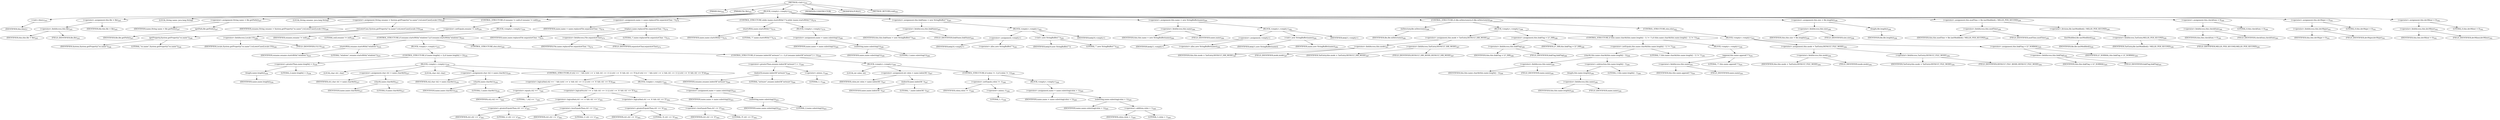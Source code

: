 digraph "&lt;init&gt;" {  
"455" [label = <(METHOD,&lt;init&gt;)<SUB>242</SUB>> ]
"33" [label = <(PARAM,this)<SUB>242</SUB>> ]
"456" [label = <(PARAM,File file)<SUB>242</SUB>> ]
"457" [label = <(BLOCK,&lt;empty&gt;,&lt;empty&gt;)<SUB>242</SUB>> ]
"458" [label = <(&lt;init&gt;,this();)<SUB>243</SUB>> ]
"32" [label = <(IDENTIFIER,this,this();)> ]
"459" [label = <(&lt;operator&gt;.assignment,this.file = file)<SUB>245</SUB>> ]
"460" [label = <(&lt;operator&gt;.fieldAccess,this.file)<SUB>245</SUB>> ]
"34" [label = <(IDENTIFIER,this,this.file = file)<SUB>245</SUB>> ]
"461" [label = <(FIELD_IDENTIFIER,file,file)<SUB>245</SUB>> ]
"462" [label = <(IDENTIFIER,file,this.file = file)<SUB>245</SUB>> ]
"463" [label = <(LOCAL,String name: java.lang.String)> ]
"464" [label = <(&lt;operator&gt;.assignment,String name = file.getPath())<SUB>247</SUB>> ]
"465" [label = <(IDENTIFIER,name,String name = file.getPath())<SUB>247</SUB>> ]
"466" [label = <(getPath,file.getPath())<SUB>247</SUB>> ]
"467" [label = <(IDENTIFIER,file,file.getPath())<SUB>247</SUB>> ]
"468" [label = <(LOCAL,String osname: java.lang.String)> ]
"469" [label = <(&lt;operator&gt;.assignment,String osname = System.getProperty(&quot;os.name&quot;).toLowerCase(Locale.US))<SUB>248</SUB>> ]
"470" [label = <(IDENTIFIER,osname,String osname = System.getProperty(&quot;os.name&quot;).toLowerCase(Locale.US))<SUB>248</SUB>> ]
"471" [label = <(toLowerCase,System.getProperty(&quot;os.name&quot;).toLowerCase(Locale.US))<SUB>248</SUB>> ]
"472" [label = <(getProperty,System.getProperty(&quot;os.name&quot;))<SUB>248</SUB>> ]
"473" [label = <(IDENTIFIER,System,System.getProperty(&quot;os.name&quot;))<SUB>248</SUB>> ]
"474" [label = <(LITERAL,&quot;os.name&quot;,System.getProperty(&quot;os.name&quot;))<SUB>248</SUB>> ]
"475" [label = <(&lt;operator&gt;.fieldAccess,Locale.US)<SUB>248</SUB>> ]
"476" [label = <(IDENTIFIER,Locale,System.getProperty(&quot;os.name&quot;).toLowerCase(Locale.US))<SUB>248</SUB>> ]
"477" [label = <(FIELD_IDENTIFIER,US,US)<SUB>248</SUB>> ]
"478" [label = <(CONTROL_STRUCTURE,if (osname != null),if (osname != null))<SUB>250</SUB>> ]
"479" [label = <(&lt;operator&gt;.notEquals,osname != null)<SUB>250</SUB>> ]
"480" [label = <(IDENTIFIER,osname,osname != null)<SUB>250</SUB>> ]
"481" [label = <(LITERAL,null,osname != null)<SUB>250</SUB>> ]
"482" [label = <(BLOCK,&lt;empty&gt;,&lt;empty&gt;)<SUB>250</SUB>> ]
"483" [label = <(CONTROL_STRUCTURE,if (osname.startsWith(&quot;windows&quot;)),if (osname.startsWith(&quot;windows&quot;)))<SUB>255</SUB>> ]
"484" [label = <(startsWith,osname.startsWith(&quot;windows&quot;))<SUB>255</SUB>> ]
"485" [label = <(IDENTIFIER,osname,osname.startsWith(&quot;windows&quot;))<SUB>255</SUB>> ]
"486" [label = <(LITERAL,&quot;windows&quot;,osname.startsWith(&quot;windows&quot;))<SUB>255</SUB>> ]
"487" [label = <(BLOCK,&lt;empty&gt;,&lt;empty&gt;)<SUB>255</SUB>> ]
"488" [label = <(CONTROL_STRUCTURE,if (name.length() &gt; 2),if (name.length() &gt; 2))<SUB>256</SUB>> ]
"489" [label = <(&lt;operator&gt;.greaterThan,name.length() &gt; 2)<SUB>256</SUB>> ]
"490" [label = <(length,name.length())<SUB>256</SUB>> ]
"491" [label = <(IDENTIFIER,name,name.length())<SUB>256</SUB>> ]
"492" [label = <(LITERAL,2,name.length() &gt; 2)<SUB>256</SUB>> ]
"493" [label = <(BLOCK,&lt;empty&gt;,&lt;empty&gt;)<SUB>256</SUB>> ]
"494" [label = <(LOCAL,char ch1: char)> ]
"495" [label = <(&lt;operator&gt;.assignment,char ch1 = name.charAt(0))<SUB>257</SUB>> ]
"496" [label = <(IDENTIFIER,ch1,char ch1 = name.charAt(0))<SUB>257</SUB>> ]
"497" [label = <(charAt,name.charAt(0))<SUB>257</SUB>> ]
"498" [label = <(IDENTIFIER,name,name.charAt(0))<SUB>257</SUB>> ]
"499" [label = <(LITERAL,0,name.charAt(0))<SUB>257</SUB>> ]
"500" [label = <(LOCAL,char ch2: char)> ]
"501" [label = <(&lt;operator&gt;.assignment,char ch2 = name.charAt(1))<SUB>258</SUB>> ]
"502" [label = <(IDENTIFIER,ch2,char ch2 = name.charAt(1))<SUB>258</SUB>> ]
"503" [label = <(charAt,name.charAt(1))<SUB>258</SUB>> ]
"504" [label = <(IDENTIFIER,name,name.charAt(1))<SUB>258</SUB>> ]
"505" [label = <(LITERAL,1,name.charAt(1))<SUB>258</SUB>> ]
"506" [label = <(CONTROL_STRUCTURE,if (ch2 == ':' &amp;&amp; ((ch1 &gt;= 'a' &amp;&amp; ch1 &lt;= 'z') || (ch1 &gt;= 'A' &amp;&amp; ch1 &lt;= 'Z'))),if (ch2 == ':' &amp;&amp; ((ch1 &gt;= 'a' &amp;&amp; ch1 &lt;= 'z') || (ch1 &gt;= 'A' &amp;&amp; ch1 &lt;= 'Z'))))<SUB>260</SUB>> ]
"507" [label = <(&lt;operator&gt;.logicalAnd,ch2 == ':' &amp;&amp; ((ch1 &gt;= 'a' &amp;&amp; ch1 &lt;= 'z') || (ch1 &gt;= 'A' &amp;&amp; ch1 &lt;= 'Z')))<SUB>260</SUB>> ]
"508" [label = <(&lt;operator&gt;.equals,ch2 == ':')<SUB>260</SUB>> ]
"509" [label = <(IDENTIFIER,ch2,ch2 == ':')<SUB>260</SUB>> ]
"510" [label = <(LITERAL,':',ch2 == ':')<SUB>260</SUB>> ]
"511" [label = <(&lt;operator&gt;.logicalOr,(ch1 &gt;= 'a' &amp;&amp; ch1 &lt;= 'z') || (ch1 &gt;= 'A' &amp;&amp; ch1 &lt;= 'Z'))<SUB>261</SUB>> ]
"512" [label = <(&lt;operator&gt;.logicalAnd,ch1 &gt;= 'a' &amp;&amp; ch1 &lt;= 'z')<SUB>261</SUB>> ]
"513" [label = <(&lt;operator&gt;.greaterEqualsThan,ch1 &gt;= 'a')<SUB>261</SUB>> ]
"514" [label = <(IDENTIFIER,ch1,ch1 &gt;= 'a')<SUB>261</SUB>> ]
"515" [label = <(LITERAL,'a',ch1 &gt;= 'a')<SUB>261</SUB>> ]
"516" [label = <(&lt;operator&gt;.lessEqualsThan,ch1 &lt;= 'z')<SUB>261</SUB>> ]
"517" [label = <(IDENTIFIER,ch1,ch1 &lt;= 'z')<SUB>261</SUB>> ]
"518" [label = <(LITERAL,'z',ch1 &lt;= 'z')<SUB>261</SUB>> ]
"519" [label = <(&lt;operator&gt;.logicalAnd,ch1 &gt;= 'A' &amp;&amp; ch1 &lt;= 'Z')<SUB>262</SUB>> ]
"520" [label = <(&lt;operator&gt;.greaterEqualsThan,ch1 &gt;= 'A')<SUB>262</SUB>> ]
"521" [label = <(IDENTIFIER,ch1,ch1 &gt;= 'A')<SUB>262</SUB>> ]
"522" [label = <(LITERAL,'A',ch1 &gt;= 'A')<SUB>262</SUB>> ]
"523" [label = <(&lt;operator&gt;.lessEqualsThan,ch1 &lt;= 'Z')<SUB>262</SUB>> ]
"524" [label = <(IDENTIFIER,ch1,ch1 &lt;= 'Z')<SUB>262</SUB>> ]
"525" [label = <(LITERAL,'Z',ch1 &lt;= 'Z')<SUB>262</SUB>> ]
"526" [label = <(BLOCK,&lt;empty&gt;,&lt;empty&gt;)<SUB>262</SUB>> ]
"527" [label = <(&lt;operator&gt;.assignment,name = name.substring(2))<SUB>263</SUB>> ]
"528" [label = <(IDENTIFIER,name,name = name.substring(2))<SUB>263</SUB>> ]
"529" [label = <(substring,name.substring(2))<SUB>263</SUB>> ]
"530" [label = <(IDENTIFIER,name,name.substring(2))<SUB>263</SUB>> ]
"531" [label = <(LITERAL,2,name.substring(2))<SUB>263</SUB>> ]
"532" [label = <(CONTROL_STRUCTURE,else,else)<SUB>266</SUB>> ]
"533" [label = <(CONTROL_STRUCTURE,if (osname.indexOf(&quot;netware&quot;) &gt; -1),if (osname.indexOf(&quot;netware&quot;) &gt; -1))<SUB>266</SUB>> ]
"534" [label = <(&lt;operator&gt;.greaterThan,osname.indexOf(&quot;netware&quot;) &gt; -1)<SUB>266</SUB>> ]
"535" [label = <(indexOf,osname.indexOf(&quot;netware&quot;))<SUB>266</SUB>> ]
"536" [label = <(IDENTIFIER,osname,osname.indexOf(&quot;netware&quot;))<SUB>266</SUB>> ]
"537" [label = <(LITERAL,&quot;netware&quot;,osname.indexOf(&quot;netware&quot;))<SUB>266</SUB>> ]
"538" [label = <(&lt;operator&gt;.minus,-1)<SUB>266</SUB>> ]
"539" [label = <(LITERAL,1,-1)<SUB>266</SUB>> ]
"540" [label = <(BLOCK,&lt;empty&gt;,&lt;empty&gt;)<SUB>266</SUB>> ]
"541" [label = <(LOCAL,int colon: int)> ]
"542" [label = <(&lt;operator&gt;.assignment,int colon = name.indexOf(':'))<SUB>267</SUB>> ]
"543" [label = <(IDENTIFIER,colon,int colon = name.indexOf(':'))<SUB>267</SUB>> ]
"544" [label = <(indexOf,name.indexOf(':'))<SUB>267</SUB>> ]
"545" [label = <(IDENTIFIER,name,name.indexOf(':'))<SUB>267</SUB>> ]
"546" [label = <(LITERAL,':',name.indexOf(':'))<SUB>267</SUB>> ]
"547" [label = <(CONTROL_STRUCTURE,if (colon != -1),if (colon != -1))<SUB>268</SUB>> ]
"548" [label = <(&lt;operator&gt;.notEquals,colon != -1)<SUB>268</SUB>> ]
"549" [label = <(IDENTIFIER,colon,colon != -1)<SUB>268</SUB>> ]
"550" [label = <(&lt;operator&gt;.minus,-1)<SUB>268</SUB>> ]
"551" [label = <(LITERAL,1,-1)<SUB>268</SUB>> ]
"552" [label = <(BLOCK,&lt;empty&gt;,&lt;empty&gt;)<SUB>268</SUB>> ]
"553" [label = <(&lt;operator&gt;.assignment,name = name.substring(colon + 1))<SUB>269</SUB>> ]
"554" [label = <(IDENTIFIER,name,name = name.substring(colon + 1))<SUB>269</SUB>> ]
"555" [label = <(substring,name.substring(colon + 1))<SUB>269</SUB>> ]
"556" [label = <(IDENTIFIER,name,name.substring(colon + 1))<SUB>269</SUB>> ]
"557" [label = <(&lt;operator&gt;.addition,colon + 1)<SUB>269</SUB>> ]
"558" [label = <(IDENTIFIER,colon,colon + 1)<SUB>269</SUB>> ]
"559" [label = <(LITERAL,1,colon + 1)<SUB>269</SUB>> ]
"560" [label = <(&lt;operator&gt;.assignment,name = name.replace(File.separatorChar, '/'))<SUB>274</SUB>> ]
"561" [label = <(IDENTIFIER,name,name = name.replace(File.separatorChar, '/'))<SUB>274</SUB>> ]
"562" [label = <(replace,name.replace(File.separatorChar, '/'))<SUB>274</SUB>> ]
"563" [label = <(IDENTIFIER,name,name.replace(File.separatorChar, '/'))<SUB>274</SUB>> ]
"564" [label = <(&lt;operator&gt;.fieldAccess,File.separatorChar)<SUB>274</SUB>> ]
"565" [label = <(IDENTIFIER,File,name.replace(File.separatorChar, '/'))<SUB>274</SUB>> ]
"566" [label = <(FIELD_IDENTIFIER,separatorChar,separatorChar)<SUB>274</SUB>> ]
"567" [label = <(LITERAL,'/',name.replace(File.separatorChar, '/'))<SUB>274</SUB>> ]
"568" [label = <(CONTROL_STRUCTURE,while (name.startsWith(&quot;/&quot;)),while (name.startsWith(&quot;/&quot;)))<SUB>279</SUB>> ]
"569" [label = <(startsWith,name.startsWith(&quot;/&quot;))<SUB>279</SUB>> ]
"570" [label = <(IDENTIFIER,name,name.startsWith(&quot;/&quot;))<SUB>279</SUB>> ]
"571" [label = <(LITERAL,&quot;/&quot;,name.startsWith(&quot;/&quot;))<SUB>279</SUB>> ]
"572" [label = <(BLOCK,&lt;empty&gt;,&lt;empty&gt;)<SUB>279</SUB>> ]
"573" [label = <(&lt;operator&gt;.assignment,name = name.substring(1))<SUB>280</SUB>> ]
"574" [label = <(IDENTIFIER,name,name = name.substring(1))<SUB>280</SUB>> ]
"575" [label = <(substring,name.substring(1))<SUB>280</SUB>> ]
"576" [label = <(IDENTIFIER,name,name.substring(1))<SUB>280</SUB>> ]
"577" [label = <(LITERAL,1,name.substring(1))<SUB>280</SUB>> ]
"578" [label = <(&lt;operator&gt;.assignment,this.linkName = new StringBuffer(&quot;&quot;))<SUB>283</SUB>> ]
"579" [label = <(&lt;operator&gt;.fieldAccess,this.linkName)<SUB>283</SUB>> ]
"35" [label = <(IDENTIFIER,this,this.linkName = new StringBuffer(&quot;&quot;))<SUB>283</SUB>> ]
"580" [label = <(FIELD_IDENTIFIER,linkName,linkName)<SUB>283</SUB>> ]
"581" [label = <(BLOCK,&lt;empty&gt;,&lt;empty&gt;)<SUB>283</SUB>> ]
"582" [label = <(&lt;operator&gt;.assignment,&lt;empty&gt;)> ]
"583" [label = <(IDENTIFIER,$obj10,&lt;empty&gt;)> ]
"584" [label = <(&lt;operator&gt;.alloc,new StringBuffer(&quot;&quot;))<SUB>283</SUB>> ]
"585" [label = <(&lt;init&gt;,new StringBuffer(&quot;&quot;))<SUB>283</SUB>> ]
"586" [label = <(IDENTIFIER,$obj10,new StringBuffer(&quot;&quot;))> ]
"587" [label = <(LITERAL,&quot;&quot;,new StringBuffer(&quot;&quot;))<SUB>283</SUB>> ]
"588" [label = <(IDENTIFIER,$obj10,&lt;empty&gt;)> ]
"589" [label = <(&lt;operator&gt;.assignment,this.name = new StringBuffer(name))<SUB>284</SUB>> ]
"590" [label = <(&lt;operator&gt;.fieldAccess,this.name)<SUB>284</SUB>> ]
"36" [label = <(IDENTIFIER,this,this.name = new StringBuffer(name))<SUB>284</SUB>> ]
"591" [label = <(FIELD_IDENTIFIER,name,name)<SUB>284</SUB>> ]
"592" [label = <(BLOCK,&lt;empty&gt;,&lt;empty&gt;)<SUB>284</SUB>> ]
"593" [label = <(&lt;operator&gt;.assignment,&lt;empty&gt;)> ]
"594" [label = <(IDENTIFIER,$obj11,&lt;empty&gt;)> ]
"595" [label = <(&lt;operator&gt;.alloc,new StringBuffer(name))<SUB>284</SUB>> ]
"596" [label = <(&lt;init&gt;,new StringBuffer(name))<SUB>284</SUB>> ]
"597" [label = <(IDENTIFIER,$obj11,new StringBuffer(name))> ]
"598" [label = <(IDENTIFIER,name,new StringBuffer(name))<SUB>284</SUB>> ]
"599" [label = <(IDENTIFIER,$obj11,&lt;empty&gt;)> ]
"600" [label = <(CONTROL_STRUCTURE,if (file.isDirectory()),if (file.isDirectory()))<SUB>286</SUB>> ]
"601" [label = <(isDirectory,file.isDirectory())<SUB>286</SUB>> ]
"602" [label = <(IDENTIFIER,file,file.isDirectory())<SUB>286</SUB>> ]
"603" [label = <(BLOCK,&lt;empty&gt;,&lt;empty&gt;)<SUB>286</SUB>> ]
"604" [label = <(&lt;operator&gt;.assignment,this.mode = TarEntry.DEFAULT_DIR_MODE)<SUB>287</SUB>> ]
"605" [label = <(&lt;operator&gt;.fieldAccess,this.mode)<SUB>287</SUB>> ]
"37" [label = <(IDENTIFIER,this,this.mode = TarEntry.DEFAULT_DIR_MODE)<SUB>287</SUB>> ]
"606" [label = <(FIELD_IDENTIFIER,mode,mode)<SUB>287</SUB>> ]
"607" [label = <(&lt;operator&gt;.fieldAccess,TarEntry.DEFAULT_DIR_MODE)<SUB>287</SUB>> ]
"608" [label = <(IDENTIFIER,TarEntry,this.mode = TarEntry.DEFAULT_DIR_MODE)<SUB>287</SUB>> ]
"609" [label = <(FIELD_IDENTIFIER,DEFAULT_DIR_MODE,DEFAULT_DIR_MODE)<SUB>287</SUB>> ]
"610" [label = <(&lt;operator&gt;.assignment,this.linkFlag = LF_DIR)<SUB>288</SUB>> ]
"611" [label = <(&lt;operator&gt;.fieldAccess,this.linkFlag)<SUB>288</SUB>> ]
"38" [label = <(IDENTIFIER,this,this.linkFlag = LF_DIR)<SUB>288</SUB>> ]
"612" [label = <(FIELD_IDENTIFIER,linkFlag,linkFlag)<SUB>288</SUB>> ]
"613" [label = <(IDENTIFIER,LF_DIR,this.linkFlag = LF_DIR)<SUB>288</SUB>> ]
"614" [label = <(CONTROL_STRUCTURE,if (this.name.charAt(this.name.length() - 1) != '/'),if (this.name.charAt(this.name.length() - 1) != '/'))<SUB>290</SUB>> ]
"615" [label = <(&lt;operator&gt;.notEquals,this.name.charAt(this.name.length() - 1) != '/')<SUB>290</SUB>> ]
"616" [label = <(charAt,this.name.charAt(this.name.length() - 1))<SUB>290</SUB>> ]
"617" [label = <(&lt;operator&gt;.fieldAccess,this.name)<SUB>290</SUB>> ]
"40" [label = <(IDENTIFIER,this,this.name.charAt(this.name.length() - 1))<SUB>290</SUB>> ]
"618" [label = <(FIELD_IDENTIFIER,name,name)<SUB>290</SUB>> ]
"619" [label = <(&lt;operator&gt;.subtraction,this.name.length() - 1)<SUB>290</SUB>> ]
"620" [label = <(length,this.name.length())<SUB>290</SUB>> ]
"621" [label = <(&lt;operator&gt;.fieldAccess,this.name)<SUB>290</SUB>> ]
"39" [label = <(IDENTIFIER,this,this.name.length())<SUB>290</SUB>> ]
"622" [label = <(FIELD_IDENTIFIER,name,name)<SUB>290</SUB>> ]
"623" [label = <(LITERAL,1,this.name.length() - 1)<SUB>290</SUB>> ]
"624" [label = <(LITERAL,'/',this.name.charAt(this.name.length() - 1) != '/')<SUB>290</SUB>> ]
"625" [label = <(BLOCK,&lt;empty&gt;,&lt;empty&gt;)<SUB>290</SUB>> ]
"626" [label = <(append,this.name.append(&quot;/&quot;))<SUB>291</SUB>> ]
"627" [label = <(&lt;operator&gt;.fieldAccess,this.name)<SUB>291</SUB>> ]
"41" [label = <(IDENTIFIER,this,this.name.append(&quot;/&quot;))<SUB>291</SUB>> ]
"628" [label = <(FIELD_IDENTIFIER,name,name)<SUB>291</SUB>> ]
"629" [label = <(LITERAL,&quot;/&quot;,this.name.append(&quot;/&quot;))<SUB>291</SUB>> ]
"630" [label = <(CONTROL_STRUCTURE,else,else)<SUB>293</SUB>> ]
"631" [label = <(BLOCK,&lt;empty&gt;,&lt;empty&gt;)<SUB>293</SUB>> ]
"632" [label = <(&lt;operator&gt;.assignment,this.mode = TarEntry.DEFAULT_FILE_MODE)<SUB>294</SUB>> ]
"633" [label = <(&lt;operator&gt;.fieldAccess,this.mode)<SUB>294</SUB>> ]
"42" [label = <(IDENTIFIER,this,this.mode = TarEntry.DEFAULT_FILE_MODE)<SUB>294</SUB>> ]
"634" [label = <(FIELD_IDENTIFIER,mode,mode)<SUB>294</SUB>> ]
"635" [label = <(&lt;operator&gt;.fieldAccess,TarEntry.DEFAULT_FILE_MODE)<SUB>294</SUB>> ]
"636" [label = <(IDENTIFIER,TarEntry,this.mode = TarEntry.DEFAULT_FILE_MODE)<SUB>294</SUB>> ]
"637" [label = <(FIELD_IDENTIFIER,DEFAULT_FILE_MODE,DEFAULT_FILE_MODE)<SUB>294</SUB>> ]
"638" [label = <(&lt;operator&gt;.assignment,this.linkFlag = LF_NORMAL)<SUB>295</SUB>> ]
"639" [label = <(&lt;operator&gt;.fieldAccess,this.linkFlag)<SUB>295</SUB>> ]
"43" [label = <(IDENTIFIER,this,this.linkFlag = LF_NORMAL)<SUB>295</SUB>> ]
"640" [label = <(FIELD_IDENTIFIER,linkFlag,linkFlag)<SUB>295</SUB>> ]
"641" [label = <(IDENTIFIER,LF_NORMAL,this.linkFlag = LF_NORMAL)<SUB>295</SUB>> ]
"642" [label = <(&lt;operator&gt;.assignment,this.size = file.length())<SUB>298</SUB>> ]
"643" [label = <(&lt;operator&gt;.fieldAccess,this.size)<SUB>298</SUB>> ]
"44" [label = <(IDENTIFIER,this,this.size = file.length())<SUB>298</SUB>> ]
"644" [label = <(FIELD_IDENTIFIER,size,size)<SUB>298</SUB>> ]
"645" [label = <(length,file.length())<SUB>298</SUB>> ]
"646" [label = <(IDENTIFIER,file,file.length())<SUB>298</SUB>> ]
"647" [label = <(&lt;operator&gt;.assignment,this.modTime = file.lastModified() / MILLIS_PER_SECOND)<SUB>299</SUB>> ]
"648" [label = <(&lt;operator&gt;.fieldAccess,this.modTime)<SUB>299</SUB>> ]
"45" [label = <(IDENTIFIER,this,this.modTime = file.lastModified() / MILLIS_PER_SECOND)<SUB>299</SUB>> ]
"649" [label = <(FIELD_IDENTIFIER,modTime,modTime)<SUB>299</SUB>> ]
"650" [label = <(&lt;operator&gt;.division,file.lastModified() / MILLIS_PER_SECOND)<SUB>299</SUB>> ]
"651" [label = <(lastModified,file.lastModified())<SUB>299</SUB>> ]
"652" [label = <(IDENTIFIER,file,file.lastModified())<SUB>299</SUB>> ]
"653" [label = <(&lt;operator&gt;.fieldAccess,TarEntry.MILLIS_PER_SECOND)<SUB>299</SUB>> ]
"654" [label = <(IDENTIFIER,TarEntry,file.lastModified() / MILLIS_PER_SECOND)<SUB>299</SUB>> ]
"655" [label = <(FIELD_IDENTIFIER,MILLIS_PER_SECOND,MILLIS_PER_SECOND)<SUB>299</SUB>> ]
"656" [label = <(&lt;operator&gt;.assignment,this.checkSum = 0)<SUB>300</SUB>> ]
"657" [label = <(&lt;operator&gt;.fieldAccess,this.checkSum)<SUB>300</SUB>> ]
"46" [label = <(IDENTIFIER,this,this.checkSum = 0)<SUB>300</SUB>> ]
"658" [label = <(FIELD_IDENTIFIER,checkSum,checkSum)<SUB>300</SUB>> ]
"659" [label = <(LITERAL,0,this.checkSum = 0)<SUB>300</SUB>> ]
"660" [label = <(&lt;operator&gt;.assignment,this.devMajor = 0)<SUB>301</SUB>> ]
"661" [label = <(&lt;operator&gt;.fieldAccess,this.devMajor)<SUB>301</SUB>> ]
"47" [label = <(IDENTIFIER,this,this.devMajor = 0)<SUB>301</SUB>> ]
"662" [label = <(FIELD_IDENTIFIER,devMajor,devMajor)<SUB>301</SUB>> ]
"663" [label = <(LITERAL,0,this.devMajor = 0)<SUB>301</SUB>> ]
"664" [label = <(&lt;operator&gt;.assignment,this.devMinor = 0)<SUB>302</SUB>> ]
"665" [label = <(&lt;operator&gt;.fieldAccess,this.devMinor)<SUB>302</SUB>> ]
"48" [label = <(IDENTIFIER,this,this.devMinor = 0)<SUB>302</SUB>> ]
"666" [label = <(FIELD_IDENTIFIER,devMinor,devMinor)<SUB>302</SUB>> ]
"667" [label = <(LITERAL,0,this.devMinor = 0)<SUB>302</SUB>> ]
"668" [label = <(MODIFIER,CONSTRUCTOR)> ]
"669" [label = <(MODIFIER,PUBLIC)> ]
"670" [label = <(METHOD_RETURN,void)<SUB>303</SUB>> ]
  "455" -> "33" 
  "455" -> "456" 
  "455" -> "457" 
  "455" -> "668" 
  "455" -> "669" 
  "455" -> "670" 
  "457" -> "458" 
  "457" -> "459" 
  "457" -> "463" 
  "457" -> "464" 
  "457" -> "468" 
  "457" -> "469" 
  "457" -> "478" 
  "457" -> "560" 
  "457" -> "568" 
  "457" -> "578" 
  "457" -> "589" 
  "457" -> "600" 
  "457" -> "642" 
  "457" -> "647" 
  "457" -> "656" 
  "457" -> "660" 
  "457" -> "664" 
  "458" -> "32" 
  "459" -> "460" 
  "459" -> "462" 
  "460" -> "34" 
  "460" -> "461" 
  "464" -> "465" 
  "464" -> "466" 
  "466" -> "467" 
  "469" -> "470" 
  "469" -> "471" 
  "471" -> "472" 
  "471" -> "475" 
  "472" -> "473" 
  "472" -> "474" 
  "475" -> "476" 
  "475" -> "477" 
  "478" -> "479" 
  "478" -> "482" 
  "479" -> "480" 
  "479" -> "481" 
  "482" -> "483" 
  "483" -> "484" 
  "483" -> "487" 
  "483" -> "532" 
  "484" -> "485" 
  "484" -> "486" 
  "487" -> "488" 
  "488" -> "489" 
  "488" -> "493" 
  "489" -> "490" 
  "489" -> "492" 
  "490" -> "491" 
  "493" -> "494" 
  "493" -> "495" 
  "493" -> "500" 
  "493" -> "501" 
  "493" -> "506" 
  "495" -> "496" 
  "495" -> "497" 
  "497" -> "498" 
  "497" -> "499" 
  "501" -> "502" 
  "501" -> "503" 
  "503" -> "504" 
  "503" -> "505" 
  "506" -> "507" 
  "506" -> "526" 
  "507" -> "508" 
  "507" -> "511" 
  "508" -> "509" 
  "508" -> "510" 
  "511" -> "512" 
  "511" -> "519" 
  "512" -> "513" 
  "512" -> "516" 
  "513" -> "514" 
  "513" -> "515" 
  "516" -> "517" 
  "516" -> "518" 
  "519" -> "520" 
  "519" -> "523" 
  "520" -> "521" 
  "520" -> "522" 
  "523" -> "524" 
  "523" -> "525" 
  "526" -> "527" 
  "527" -> "528" 
  "527" -> "529" 
  "529" -> "530" 
  "529" -> "531" 
  "532" -> "533" 
  "533" -> "534" 
  "533" -> "540" 
  "534" -> "535" 
  "534" -> "538" 
  "535" -> "536" 
  "535" -> "537" 
  "538" -> "539" 
  "540" -> "541" 
  "540" -> "542" 
  "540" -> "547" 
  "542" -> "543" 
  "542" -> "544" 
  "544" -> "545" 
  "544" -> "546" 
  "547" -> "548" 
  "547" -> "552" 
  "548" -> "549" 
  "548" -> "550" 
  "550" -> "551" 
  "552" -> "553" 
  "553" -> "554" 
  "553" -> "555" 
  "555" -> "556" 
  "555" -> "557" 
  "557" -> "558" 
  "557" -> "559" 
  "560" -> "561" 
  "560" -> "562" 
  "562" -> "563" 
  "562" -> "564" 
  "562" -> "567" 
  "564" -> "565" 
  "564" -> "566" 
  "568" -> "569" 
  "568" -> "572" 
  "569" -> "570" 
  "569" -> "571" 
  "572" -> "573" 
  "573" -> "574" 
  "573" -> "575" 
  "575" -> "576" 
  "575" -> "577" 
  "578" -> "579" 
  "578" -> "581" 
  "579" -> "35" 
  "579" -> "580" 
  "581" -> "582" 
  "581" -> "585" 
  "581" -> "588" 
  "582" -> "583" 
  "582" -> "584" 
  "585" -> "586" 
  "585" -> "587" 
  "589" -> "590" 
  "589" -> "592" 
  "590" -> "36" 
  "590" -> "591" 
  "592" -> "593" 
  "592" -> "596" 
  "592" -> "599" 
  "593" -> "594" 
  "593" -> "595" 
  "596" -> "597" 
  "596" -> "598" 
  "600" -> "601" 
  "600" -> "603" 
  "600" -> "630" 
  "601" -> "602" 
  "603" -> "604" 
  "603" -> "610" 
  "603" -> "614" 
  "604" -> "605" 
  "604" -> "607" 
  "605" -> "37" 
  "605" -> "606" 
  "607" -> "608" 
  "607" -> "609" 
  "610" -> "611" 
  "610" -> "613" 
  "611" -> "38" 
  "611" -> "612" 
  "614" -> "615" 
  "614" -> "625" 
  "615" -> "616" 
  "615" -> "624" 
  "616" -> "617" 
  "616" -> "619" 
  "617" -> "40" 
  "617" -> "618" 
  "619" -> "620" 
  "619" -> "623" 
  "620" -> "621" 
  "621" -> "39" 
  "621" -> "622" 
  "625" -> "626" 
  "626" -> "627" 
  "626" -> "629" 
  "627" -> "41" 
  "627" -> "628" 
  "630" -> "631" 
  "631" -> "632" 
  "631" -> "638" 
  "632" -> "633" 
  "632" -> "635" 
  "633" -> "42" 
  "633" -> "634" 
  "635" -> "636" 
  "635" -> "637" 
  "638" -> "639" 
  "638" -> "641" 
  "639" -> "43" 
  "639" -> "640" 
  "642" -> "643" 
  "642" -> "645" 
  "643" -> "44" 
  "643" -> "644" 
  "645" -> "646" 
  "647" -> "648" 
  "647" -> "650" 
  "648" -> "45" 
  "648" -> "649" 
  "650" -> "651" 
  "650" -> "653" 
  "651" -> "652" 
  "653" -> "654" 
  "653" -> "655" 
  "656" -> "657" 
  "656" -> "659" 
  "657" -> "46" 
  "657" -> "658" 
  "660" -> "661" 
  "660" -> "663" 
  "661" -> "47" 
  "661" -> "662" 
  "664" -> "665" 
  "664" -> "667" 
  "665" -> "48" 
  "665" -> "666" 
}
